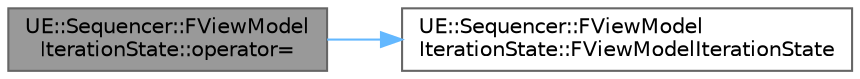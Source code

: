 digraph "UE::Sequencer::FViewModelIterationState::operator="
{
 // INTERACTIVE_SVG=YES
 // LATEX_PDF_SIZE
  bgcolor="transparent";
  edge [fontname=Helvetica,fontsize=10,labelfontname=Helvetica,labelfontsize=10];
  node [fontname=Helvetica,fontsize=10,shape=box,height=0.2,width=0.4];
  rankdir="LR";
  Node1 [id="Node000001",label="UE::Sequencer::FViewModel\lIterationState::operator=",height=0.2,width=0.4,color="gray40", fillcolor="grey60", style="filled", fontcolor="black",tooltip=" "];
  Node1 -> Node2 [id="edge1_Node000001_Node000002",color="steelblue1",style="solid",tooltip=" "];
  Node2 [id="Node000002",label="UE::Sequencer::FViewModel\lIterationState::FViewModelIterationState",height=0.2,width=0.4,color="grey40", fillcolor="white", style="filled",URL="$dd/d3a/structUE_1_1Sequencer_1_1FViewModelIterationState.html#a41c70a24784a4a51d3536d1c6fa6e720",tooltip=" "];
}

